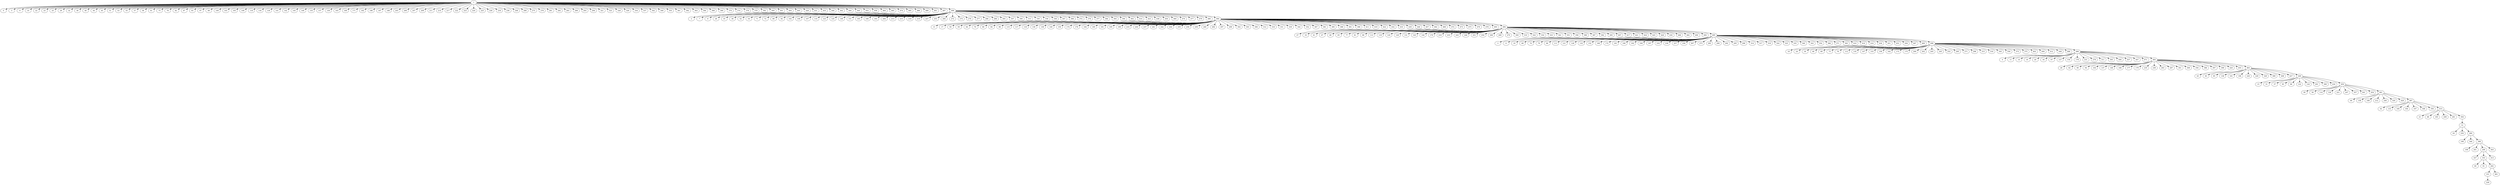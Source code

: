 digraph Gilbert_500_DFSIT {
1;0;5;9;10;22;23;25;29;32;36;40;44;45;51;53;55;57;58;61;75;78;82;87;93;97;99;100;103;105;109;116;134;139;141;142;145;149;155;157;159;163;169;171;182;186;187;188;203;206;207;209;211;214;217;222;223;224;225;226;234;236;248;268;275;278;281;282;283;289;293;294;321;323;328;329;334;337;342;349;355;361;362;363;364;368;369;370;374;378;379;382;400;401;404;405;428;431;435;440;442;444;445;452;458;464;465;474;485;486;489;491;497;499;2;7;8;28;35;38;52;54;71;72;89;92;102;106;107;110;123;125;146;151;165;180;193;204;213;215;218;219;227;253;264;272;274;276;277;286;288;305;307;308;313;330;336;338;347;360;372;376;377;384;393;394;402;414;423;438;450;460;470;477;479;480;484;13;17;50;59;64;70;80;84;98;115;117;118;130;138;140;150;174;176;184;185;191;195;199;210;230;237;241;242;244;255;256;259;260;284;297;299;302;303;306;312;316;331;339;344;352;367;381;385;388;391;396;411;419;422;432;433;439;446;457;462;468;472;473;475;476;478;493;494;27;33;41;47;48;65;77;81;88;113;119;120;129;131;143;144;170;216;233;243;246;251;254;266;269;270;300;310;322;332;333;341;351;358;380;387;392;395;407;417;421;424;425;426;430;466;482;490;492;495;3;6;19;68;74;79;86;111;121;128;132;152;166;172;181;190;192;194;197;232;238;257;258;267;273;285;290;292;295;296;314;317;319;324;325;335;340;343;354;366;371;383;410;416;418;436;451;453;456;467;469;498;18;24;30;46;69;73;76;112;135;147;153;156;162;173;175;200;202;205;245;252;265;271;298;315;318;345;359;373;375;403;409;412;448;488;496;4;11;14;16;20;34;67;127;154;178;231;279;311;365;406;437;447;471;483;26;62;90;94;104;137;148;168;177;179;235;239;263;287;301;309;356;386;397;399;420;455;463;43;83;85;136;161;196;220;229;326;389;408;427;449;15;31;37;95;96;122;124;291;390;434;459;39;56;114;126;221;247;357;441;454;461;49;158;189;212;240;320;429;487;42;133;160;164;167;348;350;415;21;66;183;208;261;304;12;63;250;280;198;346;398;108;201;249;443;327;353;413;60;91;262;101;481;228;1 -> 0;
1 -> 5;
1 -> 9;
1 -> 10;
1 -> 22;
1 -> 23;
1 -> 25;
1 -> 29;
1 -> 32;
1 -> 36;
1 -> 40;
1 -> 44;
1 -> 45;
1 -> 51;
1 -> 53;
1 -> 55;
1 -> 57;
1 -> 58;
1 -> 61;
1 -> 75;
1 -> 78;
1 -> 82;
1 -> 87;
1 -> 93;
1 -> 97;
1 -> 99;
1 -> 100;
1 -> 103;
1 -> 105;
1 -> 109;
1 -> 116;
1 -> 134;
1 -> 139;
1 -> 141;
1 -> 142;
1 -> 145;
1 -> 149;
1 -> 155;
1 -> 157;
1 -> 159;
1 -> 163;
1 -> 169;
1 -> 171;
1 -> 182;
1 -> 186;
1 -> 187;
1 -> 188;
1 -> 203;
1 -> 206;
1 -> 207;
1 -> 209;
1 -> 211;
1 -> 214;
1 -> 217;
1 -> 222;
1 -> 223;
1 -> 224;
1 -> 225;
1 -> 226;
1 -> 234;
1 -> 236;
1 -> 248;
1 -> 268;
1 -> 275;
1 -> 278;
1 -> 281;
1 -> 282;
1 -> 283;
1 -> 289;
1 -> 293;
1 -> 294;
1 -> 321;
1 -> 323;
1 -> 328;
1 -> 329;
1 -> 334;
1 -> 337;
1 -> 342;
1 -> 349;
1 -> 355;
1 -> 361;
1 -> 362;
1 -> 363;
1 -> 364;
1 -> 368;
1 -> 369;
1 -> 370;
1 -> 374;
1 -> 378;
1 -> 379;
1 -> 382;
1 -> 400;
1 -> 401;
1 -> 404;
1 -> 405;
1 -> 428;
1 -> 431;
1 -> 435;
1 -> 440;
1 -> 442;
1 -> 444;
1 -> 445;
1 -> 452;
1 -> 458;
1 -> 464;
1 -> 465;
1 -> 474;
1 -> 485;
1 -> 486;
1 -> 489;
1 -> 491;
1 -> 497;
1 -> 499;
499 -> 2;
499 -> 7;
499 -> 8;
499 -> 28;
499 -> 35;
499 -> 38;
499 -> 52;
499 -> 54;
499 -> 71;
499 -> 72;
499 -> 89;
499 -> 92;
499 -> 102;
499 -> 106;
499 -> 107;
499 -> 110;
499 -> 123;
499 -> 125;
499 -> 146;
499 -> 151;
499 -> 165;
499 -> 180;
499 -> 193;
499 -> 204;
499 -> 213;
499 -> 215;
499 -> 218;
499 -> 219;
499 -> 227;
499 -> 253;
499 -> 264;
499 -> 272;
499 -> 274;
499 -> 276;
499 -> 277;
499 -> 286;
499 -> 288;
499 -> 305;
499 -> 307;
499 -> 308;
499 -> 313;
499 -> 330;
499 -> 336;
499 -> 338;
499 -> 347;
499 -> 360;
499 -> 372;
499 -> 376;
499 -> 377;
499 -> 384;
499 -> 393;
499 -> 394;
499 -> 402;
499 -> 414;
499 -> 423;
499 -> 438;
499 -> 450;
499 -> 460;
499 -> 470;
499 -> 477;
499 -> 479;
499 -> 480;
499 -> 484;
484 -> 13;
484 -> 17;
484 -> 50;
484 -> 59;
484 -> 64;
484 -> 70;
484 -> 80;
484 -> 84;
484 -> 98;
484 -> 115;
484 -> 117;
484 -> 118;
484 -> 130;
484 -> 138;
484 -> 140;
484 -> 150;
484 -> 174;
484 -> 176;
484 -> 184;
484 -> 185;
484 -> 191;
484 -> 195;
484 -> 199;
484 -> 210;
484 -> 230;
484 -> 237;
484 -> 241;
484 -> 242;
484 -> 244;
484 -> 255;
484 -> 256;
484 -> 259;
484 -> 260;
484 -> 284;
484 -> 297;
484 -> 299;
484 -> 302;
484 -> 303;
484 -> 306;
484 -> 312;
484 -> 316;
484 -> 331;
484 -> 339;
484 -> 344;
484 -> 352;
484 -> 367;
484 -> 381;
484 -> 385;
484 -> 388;
484 -> 391;
484 -> 396;
484 -> 411;
484 -> 419;
484 -> 422;
484 -> 432;
484 -> 433;
484 -> 439;
484 -> 446;
484 -> 457;
484 -> 462;
484 -> 468;
484 -> 472;
484 -> 473;
484 -> 475;
484 -> 476;
484 -> 478;
484 -> 493;
484 -> 494;
494 -> 27;
494 -> 33;
494 -> 41;
494 -> 47;
494 -> 48;
494 -> 65;
494 -> 77;
494 -> 81;
494 -> 88;
494 -> 113;
494 -> 119;
494 -> 120;
494 -> 129;
494 -> 131;
494 -> 143;
494 -> 144;
494 -> 170;
494 -> 216;
494 -> 233;
494 -> 243;
494 -> 246;
494 -> 251;
494 -> 254;
494 -> 266;
494 -> 269;
494 -> 270;
494 -> 300;
494 -> 310;
494 -> 322;
494 -> 332;
494 -> 333;
494 -> 341;
494 -> 351;
494 -> 358;
494 -> 380;
494 -> 387;
494 -> 392;
494 -> 395;
494 -> 407;
494 -> 417;
494 -> 421;
494 -> 424;
494 -> 425;
494 -> 426;
494 -> 430;
494 -> 466;
494 -> 482;
494 -> 490;
494 -> 492;
494 -> 495;
495 -> 3;
495 -> 6;
495 -> 19;
495 -> 68;
495 -> 74;
495 -> 79;
495 -> 86;
495 -> 111;
495 -> 121;
495 -> 128;
495 -> 132;
495 -> 152;
495 -> 166;
495 -> 172;
495 -> 181;
495 -> 190;
495 -> 192;
495 -> 194;
495 -> 197;
495 -> 232;
495 -> 238;
495 -> 257;
495 -> 258;
495 -> 267;
495 -> 273;
495 -> 285;
495 -> 290;
495 -> 292;
495 -> 295;
495 -> 296;
495 -> 314;
495 -> 317;
495 -> 319;
495 -> 324;
495 -> 325;
495 -> 335;
495 -> 340;
495 -> 343;
495 -> 354;
495 -> 366;
495 -> 371;
495 -> 383;
495 -> 410;
495 -> 416;
495 -> 418;
495 -> 436;
495 -> 451;
495 -> 453;
495 -> 456;
495 -> 467;
495 -> 469;
495 -> 498;
498 -> 18;
498 -> 24;
498 -> 30;
498 -> 46;
498 -> 69;
498 -> 73;
498 -> 76;
498 -> 112;
498 -> 135;
498 -> 147;
498 -> 153;
498 -> 156;
498 -> 162;
498 -> 173;
498 -> 175;
498 -> 200;
498 -> 202;
498 -> 205;
498 -> 245;
498 -> 252;
498 -> 265;
498 -> 271;
498 -> 298;
498 -> 315;
498 -> 318;
498 -> 345;
498 -> 359;
498 -> 373;
498 -> 375;
498 -> 403;
498 -> 409;
498 -> 412;
498 -> 448;
498 -> 488;
498 -> 496;
496 -> 4;
496 -> 11;
496 -> 14;
496 -> 16;
496 -> 20;
496 -> 34;
496 -> 67;
496 -> 127;
496 -> 154;
496 -> 178;
496 -> 231;
496 -> 279;
496 -> 311;
496 -> 365;
496 -> 406;
496 -> 437;
496 -> 447;
496 -> 471;
496 -> 483;
483 -> 26;
483 -> 62;
483 -> 90;
483 -> 94;
483 -> 104;
483 -> 137;
483 -> 148;
483 -> 168;
483 -> 177;
483 -> 179;
483 -> 235;
483 -> 239;
483 -> 263;
483 -> 287;
483 -> 301;
483 -> 309;
483 -> 356;
483 -> 386;
483 -> 397;
483 -> 399;
483 -> 420;
483 -> 455;
483 -> 463;
463 -> 43;
463 -> 83;
463 -> 85;
463 -> 136;
463 -> 161;
463 -> 196;
463 -> 220;
463 -> 229;
463 -> 326;
463 -> 389;
463 -> 408;
463 -> 427;
463 -> 449;
449 -> 15;
449 -> 31;
449 -> 37;
449 -> 95;
449 -> 96;
449 -> 122;
449 -> 124;
449 -> 291;
449 -> 390;
449 -> 434;
449 -> 459;
459 -> 39;
459 -> 56;
459 -> 114;
459 -> 126;
459 -> 221;
459 -> 247;
459 -> 357;
459 -> 441;
459 -> 454;
459 -> 461;
461 -> 49;
461 -> 158;
461 -> 189;
461 -> 212;
461 -> 240;
461 -> 320;
461 -> 429;
461 -> 487;
487 -> 42;
487 -> 133;
487 -> 160;
487 -> 164;
487 -> 167;
487 -> 348;
487 -> 350;
487 -> 415;
415 -> 21;
415 -> 66;
415 -> 183;
415 -> 208;
415 -> 261;
415 -> 304;
304 -> 12;
12 -> 63;
12 -> 250;
12 -> 280;
280 -> 198;
280 -> 346;
280 -> 398;
398 -> 108;
398 -> 201;
398 -> 249;
398 -> 443;
249 -> 327;
249 -> 353;
249 -> 413;
353 -> 60;
353 -> 91;
353 -> 262;
262 -> 101;
262 -> 481;
101 -> 228;
}
